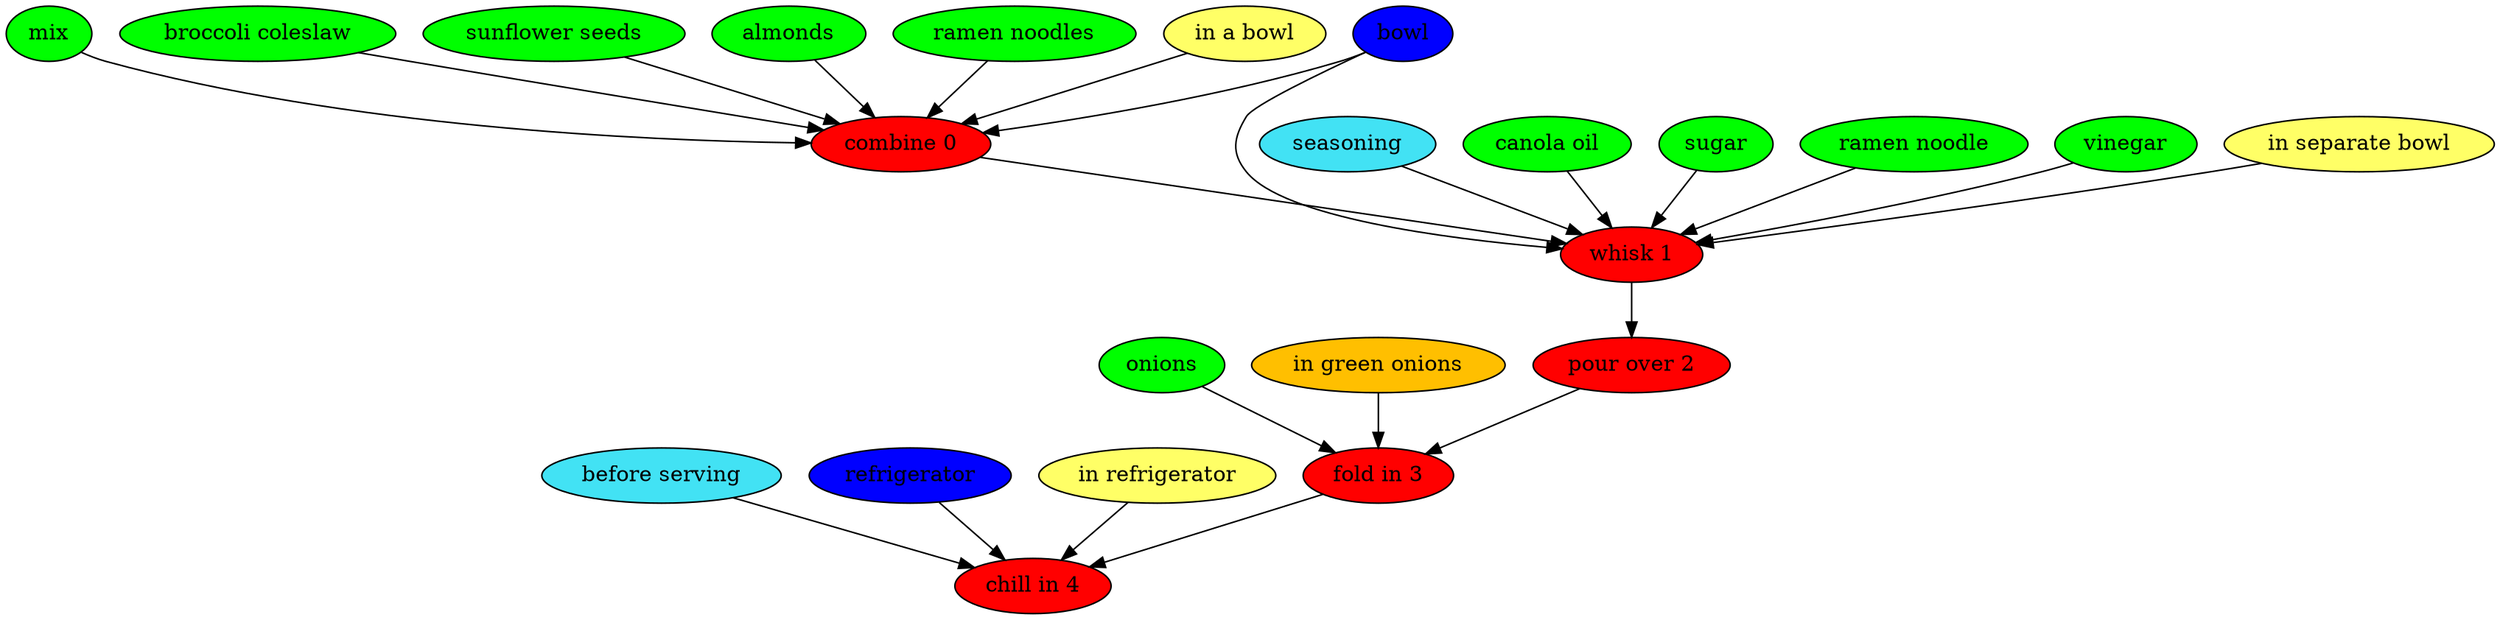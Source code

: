 digraph G {
"combine 0" [style=filled, fillcolor=red];
mix [style=filled, fillcolor=green];
mix -> "combine 0";
"broccoli coleslaw" [style=filled, fillcolor=green];
"broccoli coleslaw" -> "combine 0";
"sunflower seeds" [style=filled, fillcolor=green];
"sunflower seeds" -> "combine 0";
almonds [style=filled, fillcolor=green];
almonds -> "combine 0";
"ramen noodles" [style=filled, fillcolor=green];
"ramen noodles" -> "combine 0";
bowl [style=filled, fillcolor="#0000ff"];
bowl -> "combine 0";
"in a bowl" [style=filled, fillcolor="#ffff66"];
"in a bowl" -> "combine 0";
"whisk 1" [style=filled, fillcolor=red];
seasoning [style=filled, fillcolor="#42e2f4"];
seasoning -> "whisk 1";
"canola oil" [style=filled, fillcolor=green];
"canola oil" -> "whisk 1";
sugar [style=filled, fillcolor=green];
sugar -> "whisk 1";
"ramen noodle" [style=filled, fillcolor=green];
"ramen noodle" -> "whisk 1";
vinegar [style=filled, fillcolor=green];
vinegar -> "whisk 1";
bowl [style=filled, fillcolor="#0000ff"];
bowl -> "whisk 1";
"in separate bowl" [style=filled, fillcolor="#ffff66"];
"in separate bowl" -> "whisk 1";
"pour over 2" [style=filled, fillcolor=red];
"fold in 3" [style=filled, fillcolor=red];
onions [style=filled, fillcolor=green];
onions -> "fold in 3";
"in green onions" [style=filled, fillcolor="#01DFA5"];
"in green onions" -> "fold in 3";
"in green onions" [style=filled, fillcolor="#FFBF00"];
"chill in 4" [style=filled, fillcolor=red];
"before serving" [style=filled, fillcolor="#42e2f4"];
"before serving" -> "chill in 4";
refrigerator [style=filled, fillcolor="#0000ff"];
refrigerator -> "chill in 4";
"in refrigerator" [style=filled, fillcolor="#ffff66"];
"in refrigerator" -> "chill in 4";
"combine 0" -> "whisk 1";
"whisk 1" -> "pour over 2";
"pour over 2" -> "fold in 3";
"fold in 3" -> "chill in 4";
}
